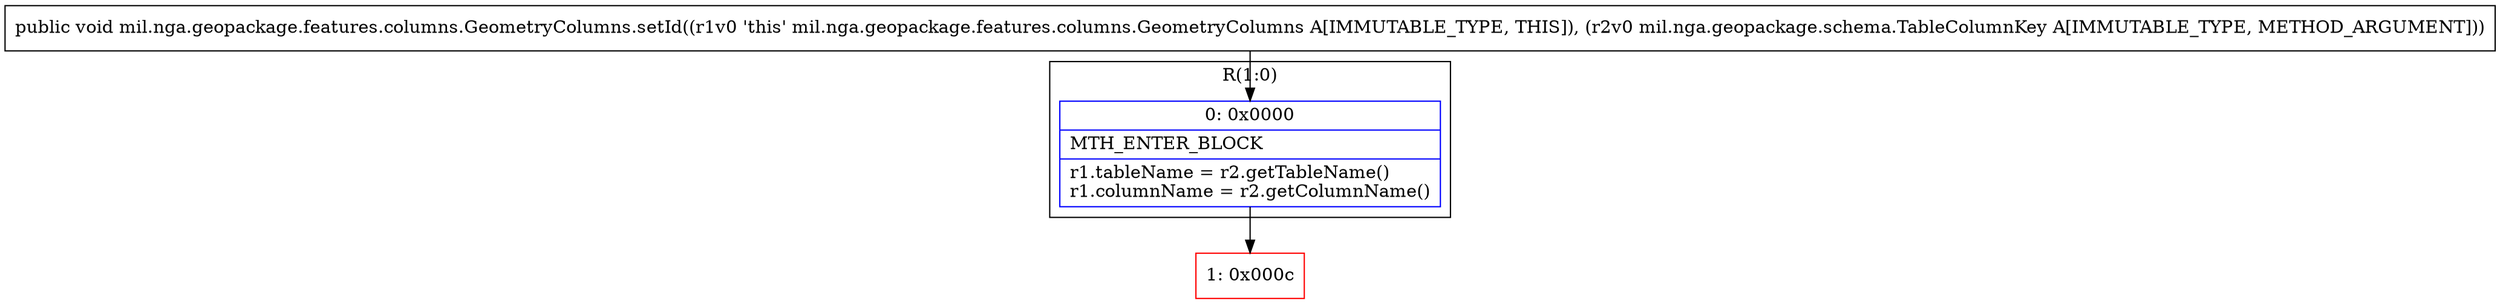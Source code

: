 digraph "CFG formil.nga.geopackage.features.columns.GeometryColumns.setId(Lmil\/nga\/geopackage\/schema\/TableColumnKey;)V" {
subgraph cluster_Region_1421930511 {
label = "R(1:0)";
node [shape=record,color=blue];
Node_0 [shape=record,label="{0\:\ 0x0000|MTH_ENTER_BLOCK\l|r1.tableName = r2.getTableName()\lr1.columnName = r2.getColumnName()\l}"];
}
Node_1 [shape=record,color=red,label="{1\:\ 0x000c}"];
MethodNode[shape=record,label="{public void mil.nga.geopackage.features.columns.GeometryColumns.setId((r1v0 'this' mil.nga.geopackage.features.columns.GeometryColumns A[IMMUTABLE_TYPE, THIS]), (r2v0 mil.nga.geopackage.schema.TableColumnKey A[IMMUTABLE_TYPE, METHOD_ARGUMENT])) }"];
MethodNode -> Node_0;
Node_0 -> Node_1;
}

